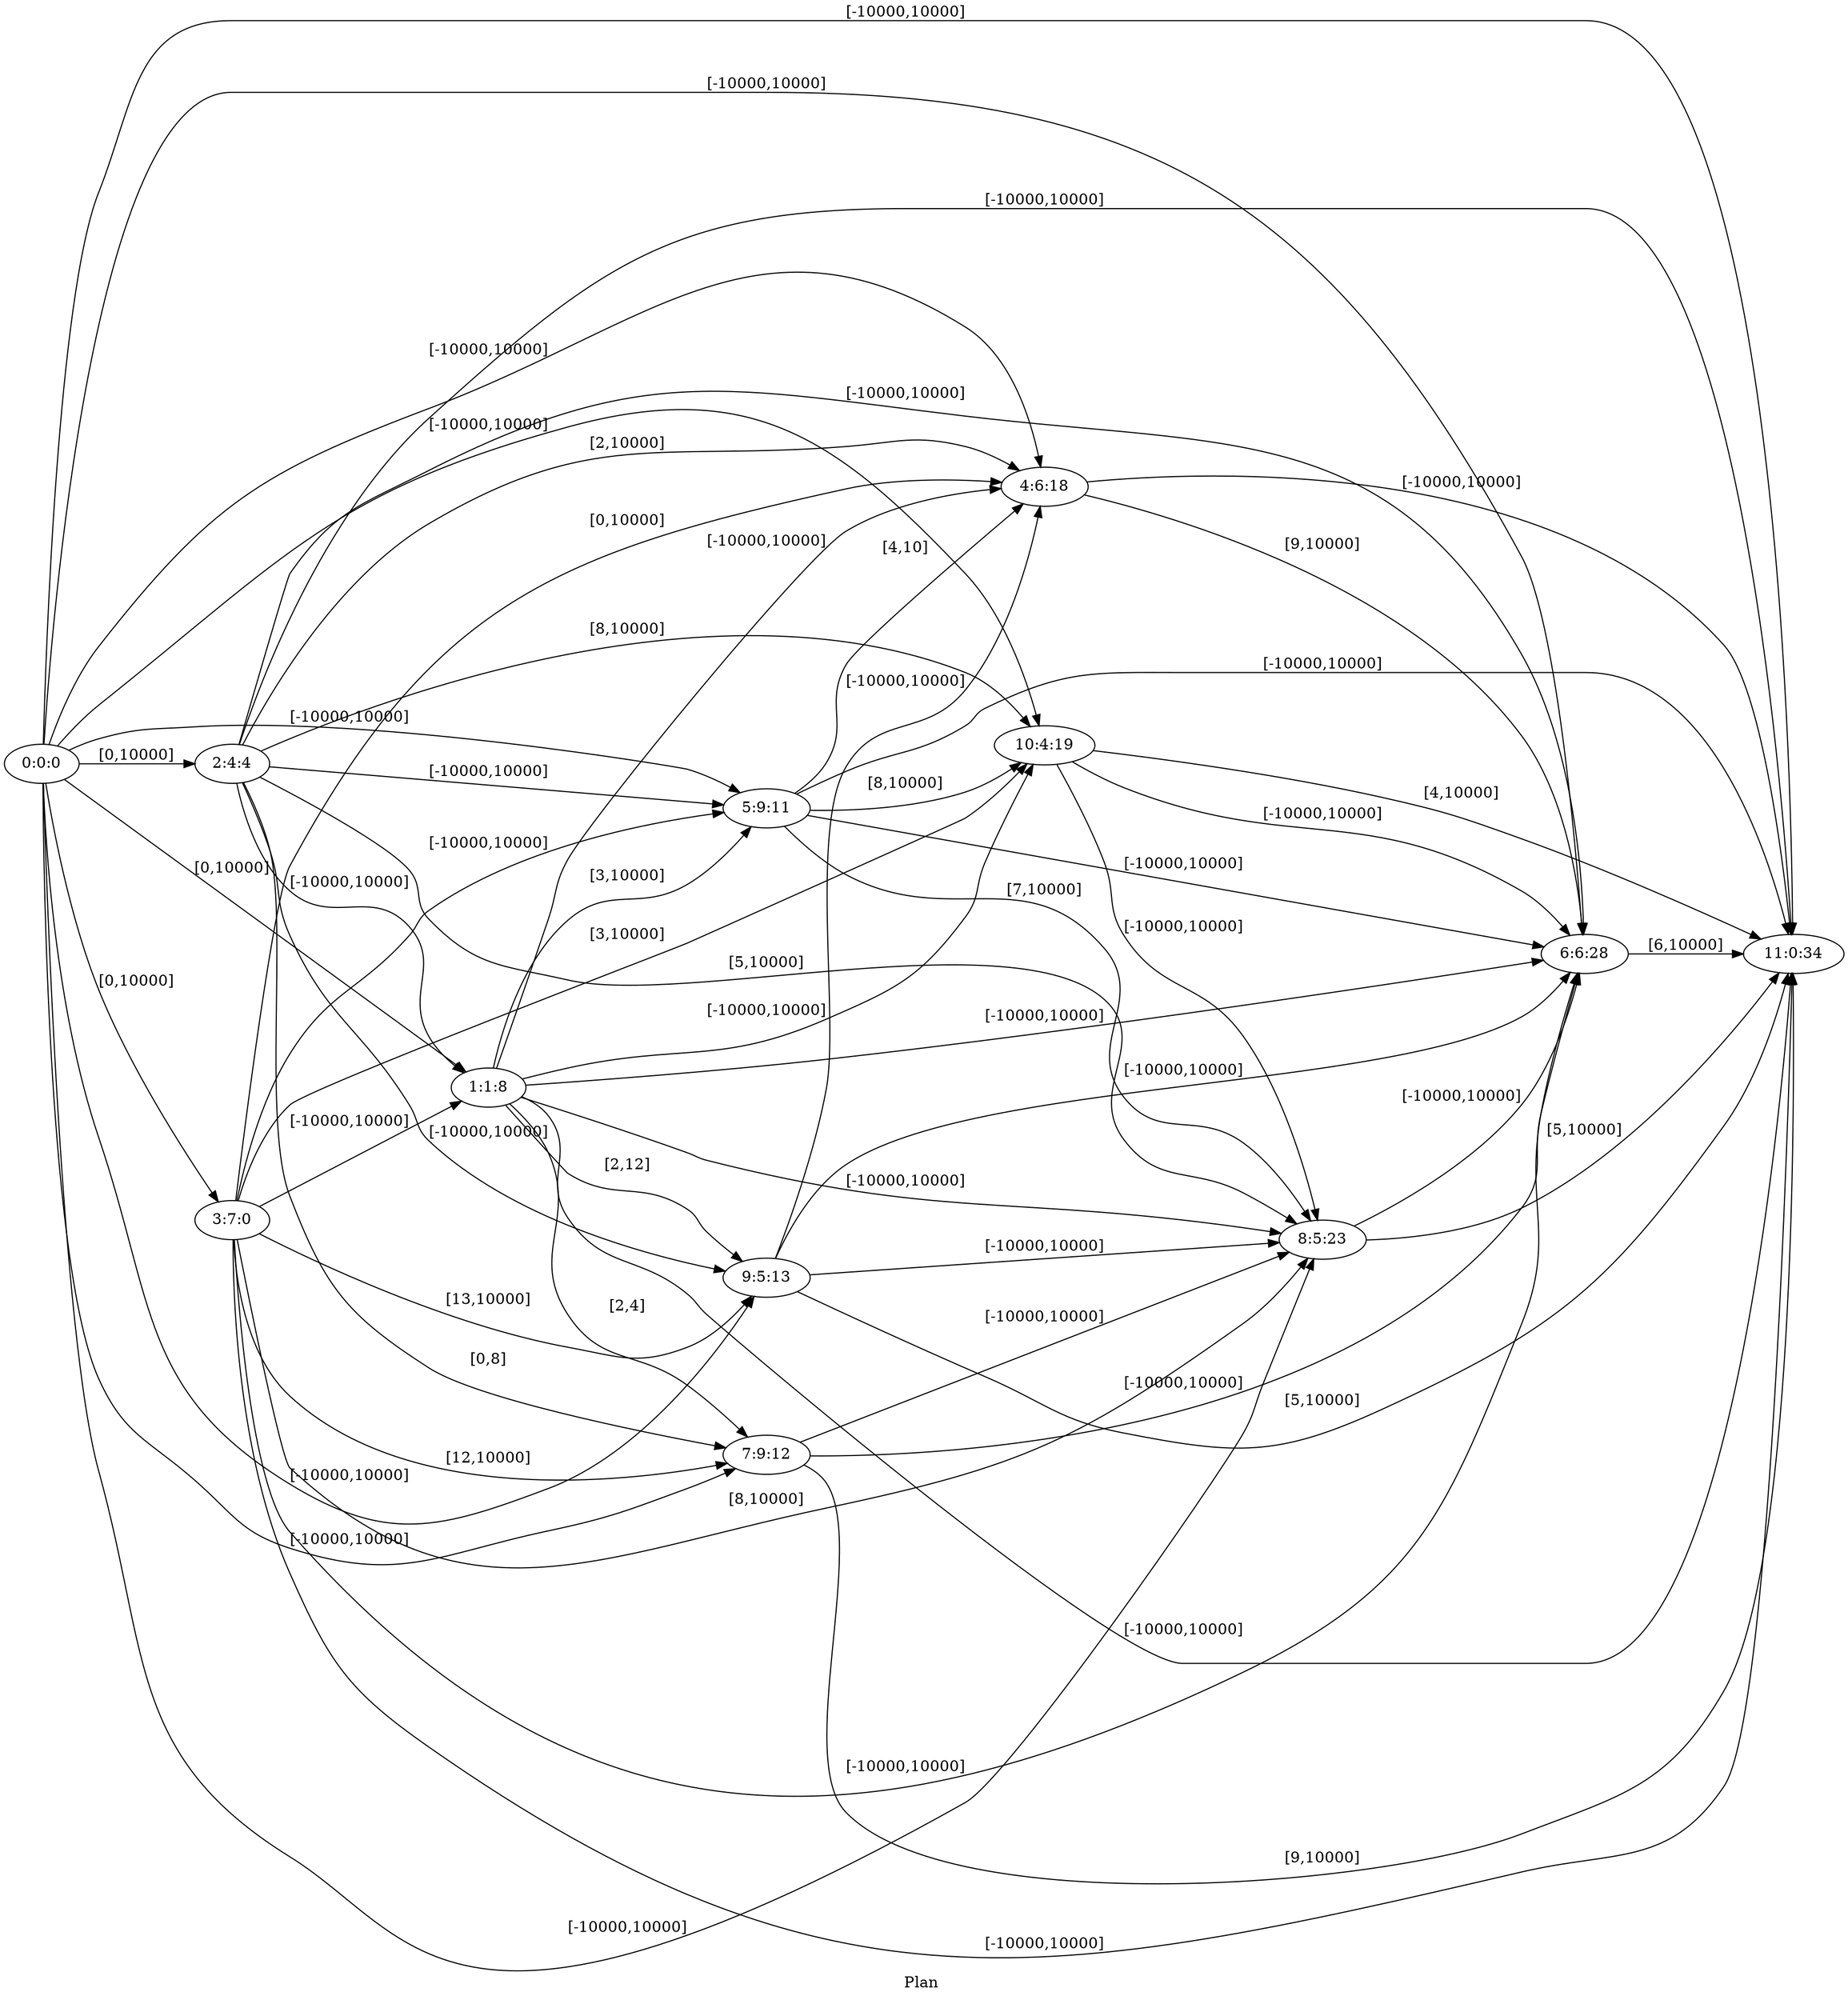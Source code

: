 digraph G {
 rankdir = LR;
 nodesep = .45; 
 size = 30;
label="Plan ";
 fldt = 0.723463;
"0:0:0"->"1:1:8"[ label = "[0,10000]"];
"0:0:0"->"2:4:4"[ label = "[0,10000]"];
"0:0:0"->"3:7:0"[ label = "[0,10000]"];
"0:0:0"->"4:6:18"[ label = "[-10000,10000]"];
"0:0:0"->"5:9:11"[ label = "[-10000,10000]"];
"0:0:0"->"6:6:28"[ label = "[-10000,10000]"];
"0:0:0"->"7:9:12"[ label = "[-10000,10000]"];
"0:0:0"->"8:5:23"[ label = "[-10000,10000]"];
"0:0:0"->"9:5:13"[ label = "[-10000,10000]"];
"0:0:0"->"10:4:19"[ label = "[-10000,10000]"];
"0:0:0"->"11:0:34"[ label = "[-10000,10000]"];
"1:1:8"->"4:6:18"[ label = "[-10000,10000]"];
"1:1:8"->"5:9:11"[ label = "[3,10000]"];
"1:1:8"->"6:6:28"[ label = "[-10000,10000]"];
"1:1:8"->"7:9:12"[ label = "[2,4]"];
"1:1:8"->"8:5:23"[ label = "[-10000,10000]"];
"1:1:8"->"9:5:13"[ label = "[2,12]"];
"1:1:8"->"10:4:19"[ label = "[-10000,10000]"];
"1:1:8"->"11:0:34"[ label = "[-10000,10000]"];
"2:4:4"->"1:1:8"[ label = "[-10000,10000]"];
"2:4:4"->"4:6:18"[ label = "[2,10000]"];
"2:4:4"->"5:9:11"[ label = "[-10000,10000]"];
"2:4:4"->"6:6:28"[ label = "[-10000,10000]"];
"2:4:4"->"7:9:12"[ label = "[0,8]"];
"2:4:4"->"8:5:23"[ label = "[5,10000]"];
"2:4:4"->"9:5:13"[ label = "[-10000,10000]"];
"2:4:4"->"10:4:19"[ label = "[8,10000]"];
"2:4:4"->"11:0:34"[ label = "[-10000,10000]"];
"3:7:0"->"1:1:8"[ label = "[-10000,10000]"];
"3:7:0"->"4:6:18"[ label = "[0,10000]"];
"3:7:0"->"5:9:11"[ label = "[-10000,10000]"];
"3:7:0"->"6:6:28"[ label = "[-10000,10000]"];
"3:7:0"->"7:9:12"[ label = "[12,10000]"];
"3:7:0"->"8:5:23"[ label = "[8,10000]"];
"3:7:0"->"9:5:13"[ label = "[13,10000]"];
"3:7:0"->"10:4:19"[ label = "[3,10000]"];
"3:7:0"->"11:0:34"[ label = "[-10000,10000]"];
"4:6:18"->"6:6:28"[ label = "[9,10000]"];
"4:6:18"->"11:0:34"[ label = "[-10000,10000]"];
"5:9:11"->"4:6:18"[ label = "[4,10]"];
"5:9:11"->"6:6:28"[ label = "[-10000,10000]"];
"5:9:11"->"8:5:23"[ label = "[7,10000]"];
"5:9:11"->"10:4:19"[ label = "[8,10000]"];
"5:9:11"->"11:0:34"[ label = "[-10000,10000]"];
"6:6:28"->"11:0:34"[ label = "[6,10000]"];
"7:9:12"->"6:6:28"[ label = "[-10000,10000]"];
"7:9:12"->"8:5:23"[ label = "[-10000,10000]"];
"7:9:12"->"11:0:34"[ label = "[9,10000]"];
"8:5:23"->"6:6:28"[ label = "[-10000,10000]"];
"8:5:23"->"11:0:34"[ label = "[5,10000]"];
"9:5:13"->"4:6:18"[ label = "[-10000,10000]"];
"9:5:13"->"6:6:28"[ label = "[-10000,10000]"];
"9:5:13"->"8:5:23"[ label = "[-10000,10000]"];
"9:5:13"->"11:0:34"[ label = "[5,10000]"];
"10:4:19"->"6:6:28"[ label = "[-10000,10000]"];
"10:4:19"->"8:5:23"[ label = "[-10000,10000]"];
"10:4:19"->"11:0:34"[ label = "[4,10000]"];
}
